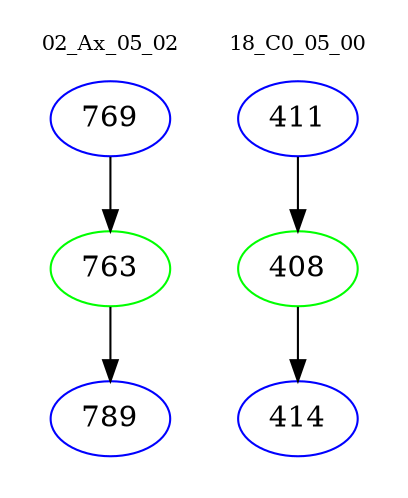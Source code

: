 digraph{
subgraph cluster_0 {
color = white
label = "02_Ax_05_02";
fontsize=10;
T0_769 [label="769", color="blue"]
T0_769 -> T0_763 [color="black"]
T0_763 [label="763", color="green"]
T0_763 -> T0_789 [color="black"]
T0_789 [label="789", color="blue"]
}
subgraph cluster_1 {
color = white
label = "18_C0_05_00";
fontsize=10;
T1_411 [label="411", color="blue"]
T1_411 -> T1_408 [color="black"]
T1_408 [label="408", color="green"]
T1_408 -> T1_414 [color="black"]
T1_414 [label="414", color="blue"]
}
}
